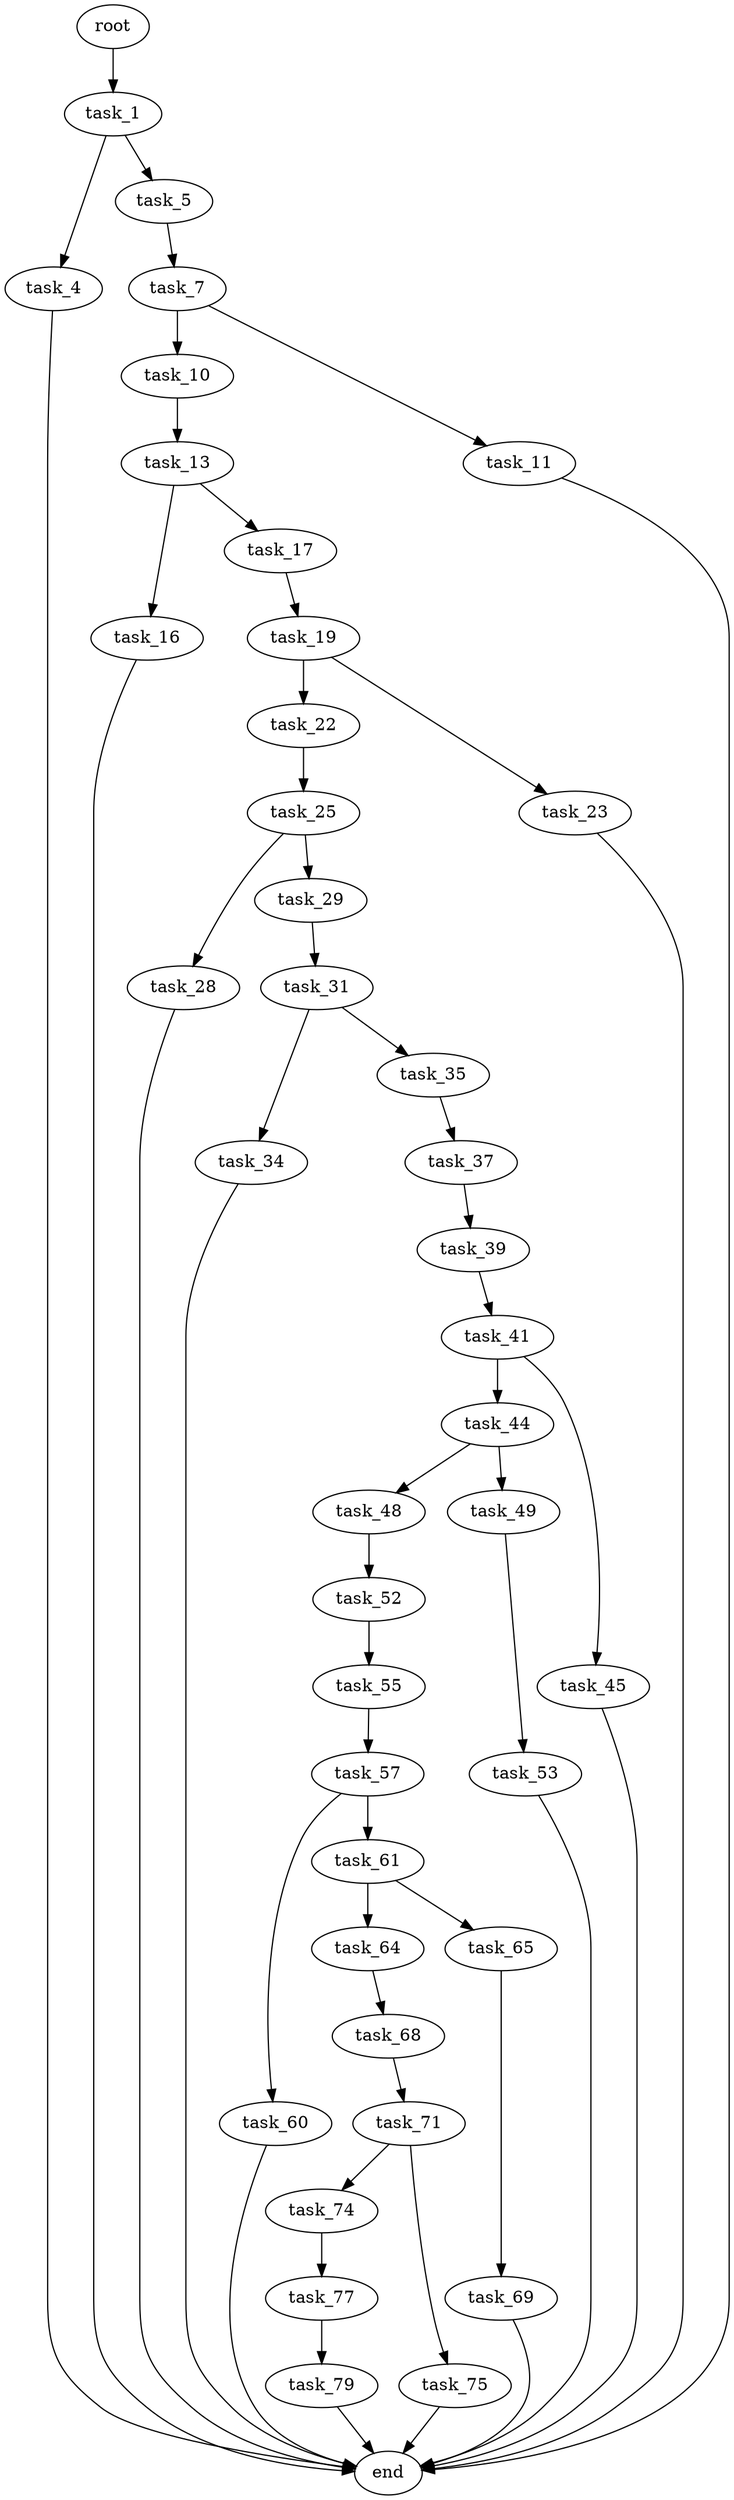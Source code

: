 digraph G {
  root [size="0.000000"];
  task_1 [size="549755813888.000000"];
  task_4 [size="209490754397.000000"];
  task_5 [size="134217728000.000000"];
  task_7 [size="492586570818.000000"];
  task_10 [size="7933114112.000000"];
  task_11 [size="8616478926.000000"];
  task_13 [size="23651991098.000000"];
  task_16 [size="12441454344.000000"];
  task_17 [size="101284400663.000000"];
  task_19 [size="22616868198.000000"];
  task_22 [size="562680953.000000"];
  task_23 [size="123759463108.000000"];
  task_25 [size="47584269720.000000"];
  task_28 [size="68719476736.000000"];
  task_29 [size="309511424286.000000"];
  task_31 [size="231928233984.000000"];
  task_34 [size="320666176623.000000"];
  task_35 [size="4504446066.000000"];
  task_37 [size="1073741824000.000000"];
  task_39 [size="688514598196.000000"];
  task_41 [size="1261994460.000000"];
  task_44 [size="16507763188.000000"];
  task_45 [size="231928233984.000000"];
  task_48 [size="68719476736.000000"];
  task_49 [size="549755813888.000000"];
  task_52 [size="19944329417.000000"];
  task_53 [size="11966506769.000000"];
  task_55 [size="202746880436.000000"];
  task_57 [size="603018063011.000000"];
  task_60 [size="53293874072.000000"];
  task_61 [size="782757789696.000000"];
  task_64 [size="36687564560.000000"];
  task_65 [size="1126651666363.000000"];
  task_68 [size="368671064013.000000"];
  task_69 [size="515166760.000000"];
  task_71 [size="547792572924.000000"];
  task_74 [size="101232408181.000000"];
  task_75 [size="11590709355.000000"];
  task_77 [size="28991029248.000000"];
  task_79 [size="269697857381.000000"];
  end [size="0.000000"];

  root -> task_1 [size="1.000000"];
  task_1 -> task_4 [size="536870912.000000"];
  task_1 -> task_5 [size="536870912.000000"];
  task_4 -> end [size="1.000000"];
  task_5 -> task_7 [size="209715200.000000"];
  task_7 -> task_10 [size="536870912.000000"];
  task_7 -> task_11 [size="536870912.000000"];
  task_10 -> task_13 [size="679477248.000000"];
  task_11 -> end [size="1.000000"];
  task_13 -> task_16 [size="411041792.000000"];
  task_13 -> task_17 [size="411041792.000000"];
  task_16 -> end [size="1.000000"];
  task_17 -> task_19 [size="75497472.000000"];
  task_19 -> task_22 [size="411041792.000000"];
  task_19 -> task_23 [size="411041792.000000"];
  task_22 -> task_25 [size="33554432.000000"];
  task_23 -> end [size="1.000000"];
  task_25 -> task_28 [size="838860800.000000"];
  task_25 -> task_29 [size="838860800.000000"];
  task_28 -> end [size="1.000000"];
  task_29 -> task_31 [size="209715200.000000"];
  task_31 -> task_34 [size="301989888.000000"];
  task_31 -> task_35 [size="301989888.000000"];
  task_34 -> end [size="1.000000"];
  task_35 -> task_37 [size="209715200.000000"];
  task_37 -> task_39 [size="838860800.000000"];
  task_39 -> task_41 [size="838860800.000000"];
  task_41 -> task_44 [size="134217728.000000"];
  task_41 -> task_45 [size="134217728.000000"];
  task_44 -> task_48 [size="536870912.000000"];
  task_44 -> task_49 [size="536870912.000000"];
  task_45 -> end [size="1.000000"];
  task_48 -> task_52 [size="134217728.000000"];
  task_49 -> task_53 [size="536870912.000000"];
  task_52 -> task_55 [size="33554432.000000"];
  task_53 -> end [size="1.000000"];
  task_55 -> task_57 [size="209715200.000000"];
  task_57 -> task_60 [size="838860800.000000"];
  task_57 -> task_61 [size="838860800.000000"];
  task_60 -> end [size="1.000000"];
  task_61 -> task_64 [size="679477248.000000"];
  task_61 -> task_65 [size="679477248.000000"];
  task_64 -> task_68 [size="679477248.000000"];
  task_65 -> task_69 [size="679477248.000000"];
  task_68 -> task_71 [size="536870912.000000"];
  task_69 -> end [size="1.000000"];
  task_71 -> task_74 [size="536870912.000000"];
  task_71 -> task_75 [size="536870912.000000"];
  task_74 -> task_77 [size="134217728.000000"];
  task_75 -> end [size="1.000000"];
  task_77 -> task_79 [size="75497472.000000"];
  task_79 -> end [size="1.000000"];
}
